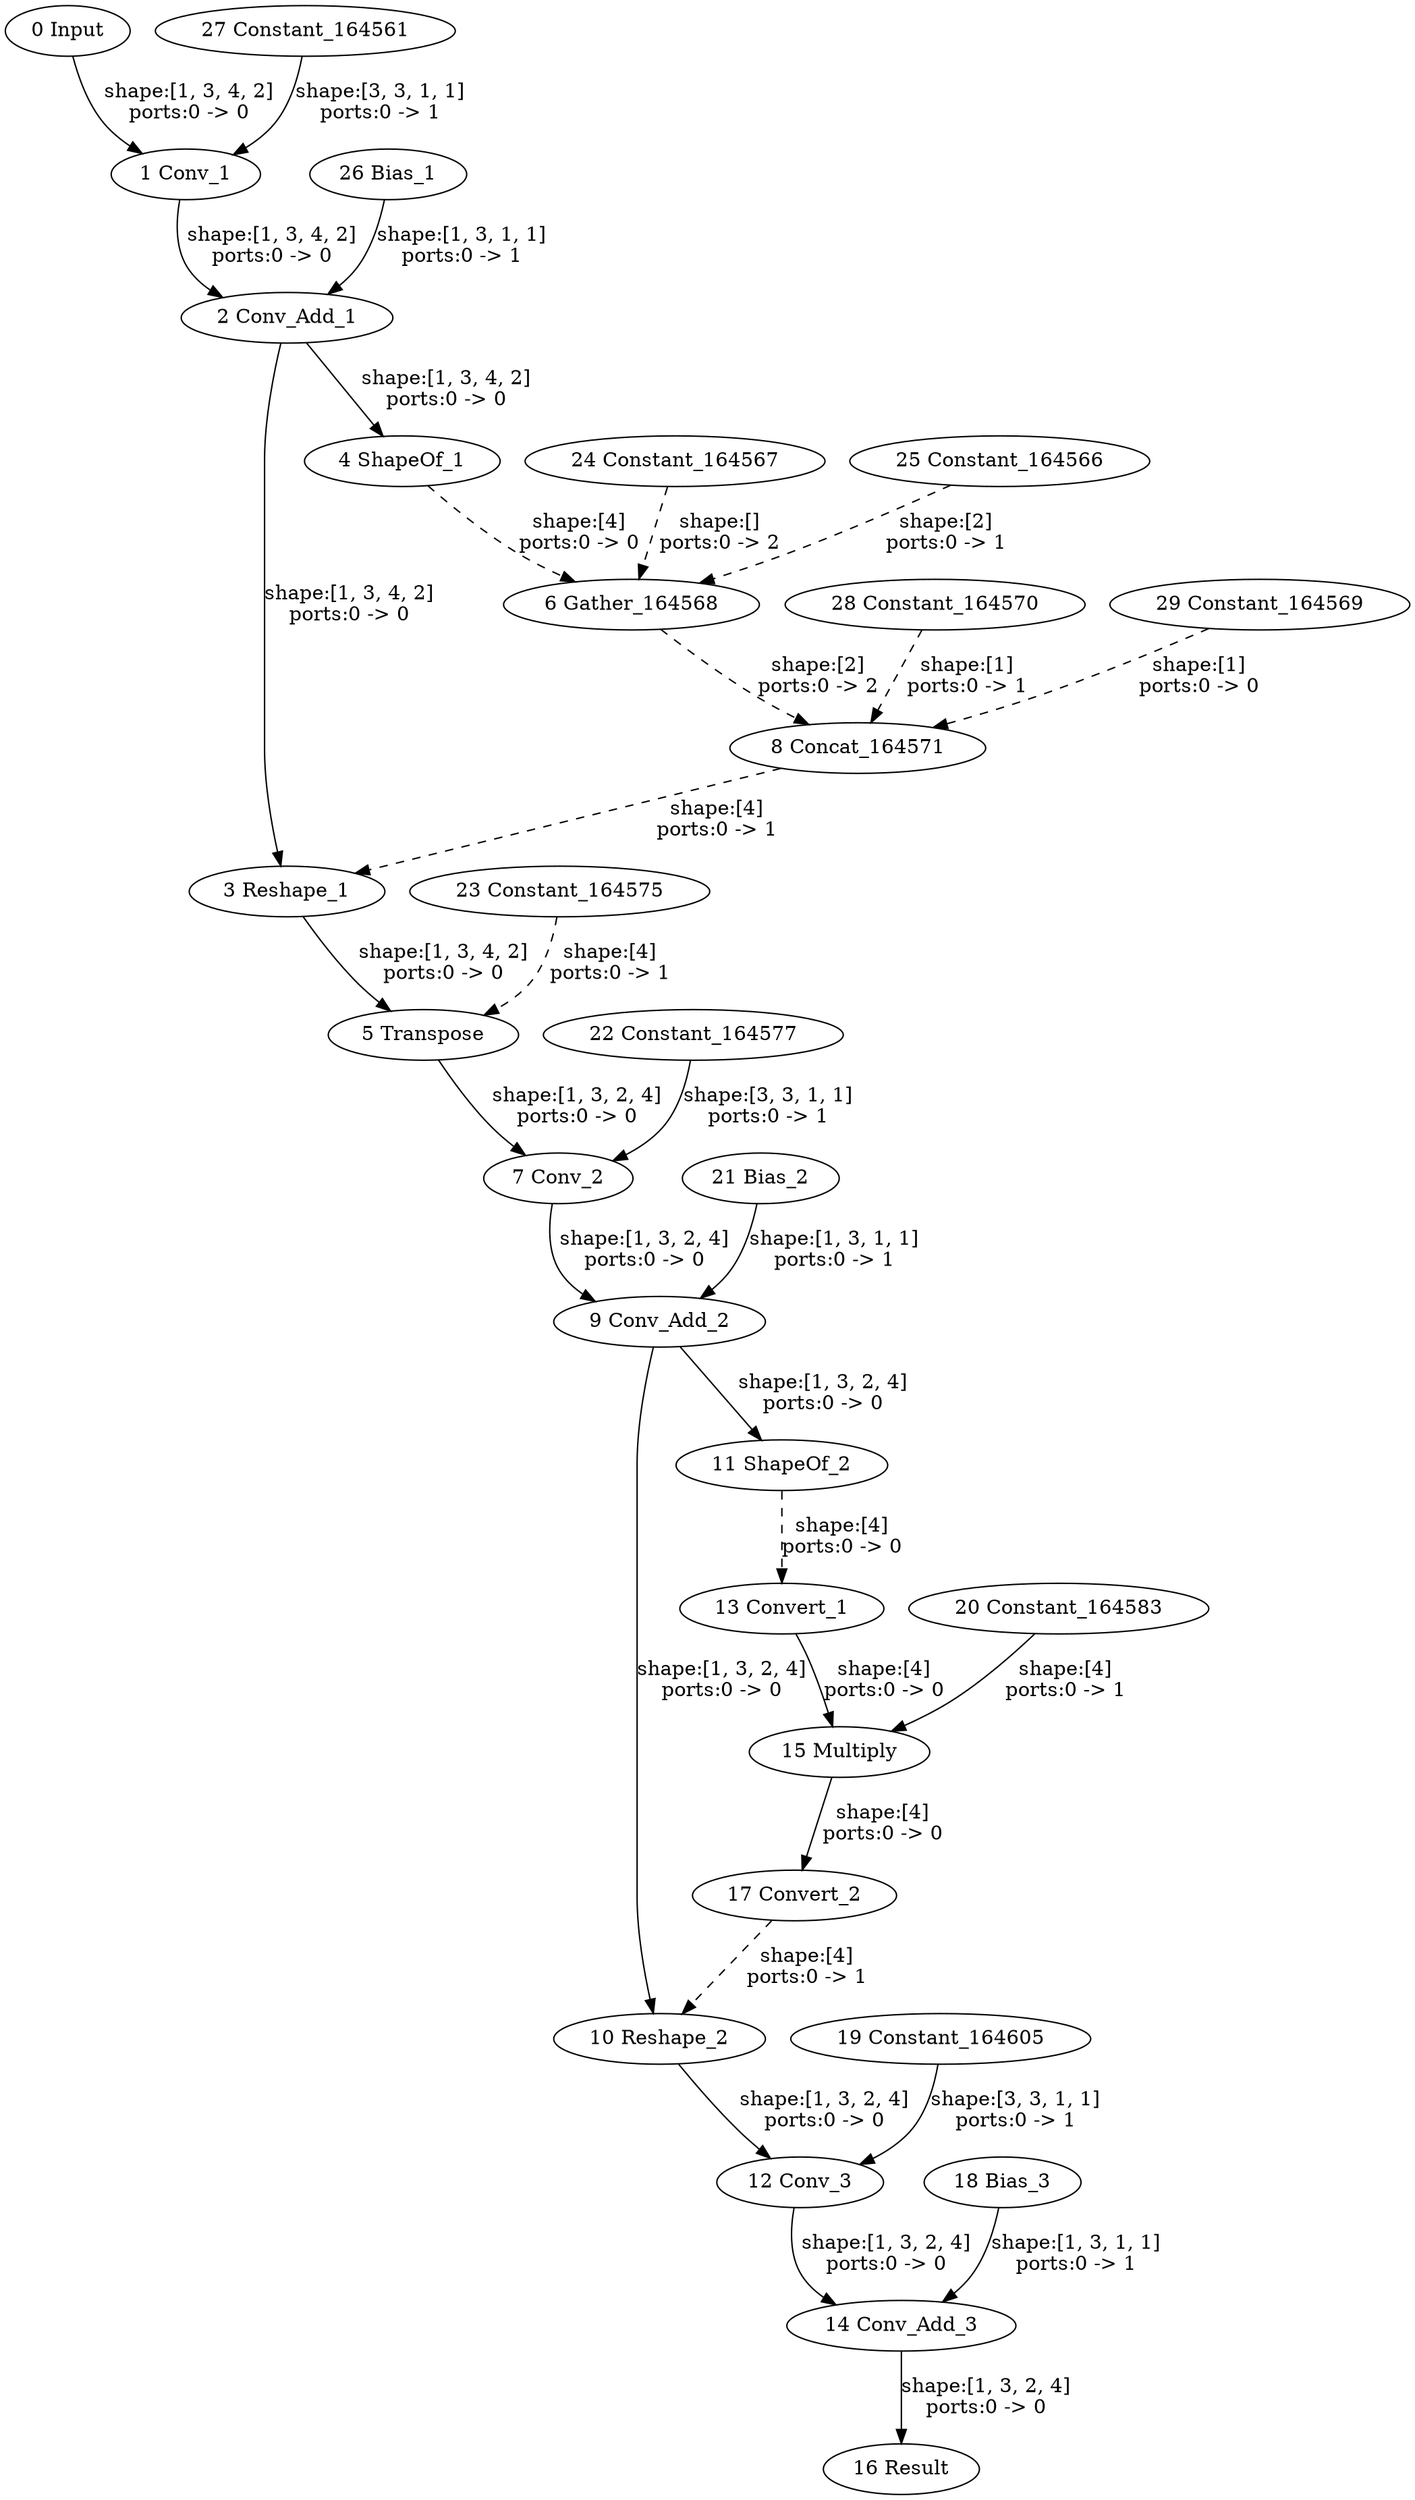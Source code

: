 strict digraph  {
"0 Input" [id=0, type=Parameter];
"1 Conv_1" [id=1, type=Convolution];
"2 Conv_Add_1" [id=2, type=Add];
"3 Reshape_1" [id=3, type=Reshape];
"4 ShapeOf_1" [id=4, type=ShapeOf];
"5 Transpose" [id=5, type=Transpose];
"6 Gather_164568" [id=6, type=Gather];
"7 Conv_2" [id=7, type=Convolution];
"8 Concat_164571" [id=8, type=Concat];
"9 Conv_Add_2" [id=9, type=Add];
"10 Reshape_2" [id=10, type=Reshape];
"11 ShapeOf_2" [id=11, type=ShapeOf];
"12 Conv_3" [id=12, type=Convolution];
"13 Convert_1" [id=13, type=Convert];
"14 Conv_Add_3" [id=14, type=Add];
"15 Multiply" [id=15, type=Multiply];
"16 Result" [id=16, type=Result];
"17 Convert_2" [id=17, type=Convert];
"18 Bias_3" [id=18, type=Constant];
"19 Constant_164605" [id=19, type=Constant];
"20 Constant_164583" [id=20, type=Constant];
"21 Bias_2" [id=21, type=Constant];
"22 Constant_164577" [id=22, type=Constant];
"23 Constant_164575" [id=23, type=Constant];
"24 Constant_164567" [id=24, type=Constant];
"25 Constant_164566" [id=25, type=Constant];
"26 Bias_1" [id=26, type=Constant];
"27 Constant_164561" [id=27, type=Constant];
"28 Constant_164570" [id=28, type=Constant];
"29 Constant_164569" [id=29, type=Constant];
"0 Input" -> "1 Conv_1"  [label="shape:[1, 3, 4, 2]\nports:0 -> 0", style=solid];
"1 Conv_1" -> "2 Conv_Add_1"  [label="shape:[1, 3, 4, 2]\nports:0 -> 0", style=solid];
"2 Conv_Add_1" -> "3 Reshape_1"  [label="shape:[1, 3, 4, 2]\nports:0 -> 0", style=solid];
"2 Conv_Add_1" -> "4 ShapeOf_1"  [label="shape:[1, 3, 4, 2]\nports:0 -> 0", style=solid];
"3 Reshape_1" -> "5 Transpose"  [label="shape:[1, 3, 4, 2]\nports:0 -> 0", style=solid];
"4 ShapeOf_1" -> "6 Gather_164568"  [label="shape:[4]\nports:0 -> 0", style=dashed];
"5 Transpose" -> "7 Conv_2"  [label="shape:[1, 3, 2, 4]\nports:0 -> 0", style=solid];
"6 Gather_164568" -> "8 Concat_164571"  [label="shape:[2]\nports:0 -> 2", style=dashed];
"7 Conv_2" -> "9 Conv_Add_2"  [label="shape:[1, 3, 2, 4]\nports:0 -> 0", style=solid];
"8 Concat_164571" -> "3 Reshape_1"  [label="shape:[4]\nports:0 -> 1", style=dashed];
"9 Conv_Add_2" -> "10 Reshape_2"  [label="shape:[1, 3, 2, 4]\nports:0 -> 0", style=solid];
"9 Conv_Add_2" -> "11 ShapeOf_2"  [label="shape:[1, 3, 2, 4]\nports:0 -> 0", style=solid];
"10 Reshape_2" -> "12 Conv_3"  [label="shape:[1, 3, 2, 4]\nports:0 -> 0", style=solid];
"11 ShapeOf_2" -> "13 Convert_1"  [label="shape:[4]\nports:0 -> 0", style=dashed];
"12 Conv_3" -> "14 Conv_Add_3"  [label="shape:[1, 3, 2, 4]\nports:0 -> 0", style=solid];
"13 Convert_1" -> "15 Multiply"  [label="shape:[4]\nports:0 -> 0", style=solid];
"14 Conv_Add_3" -> "16 Result"  [label="shape:[1, 3, 2, 4]\nports:0 -> 0", style=solid];
"15 Multiply" -> "17 Convert_2"  [label="shape:[4]\nports:0 -> 0", style=solid];
"17 Convert_2" -> "10 Reshape_2"  [label="shape:[4]\nports:0 -> 1", style=dashed];
"18 Bias_3" -> "14 Conv_Add_3"  [label="shape:[1, 3, 1, 1]\nports:0 -> 1", style=solid];
"19 Constant_164605" -> "12 Conv_3"  [label="shape:[3, 3, 1, 1]\nports:0 -> 1", style=solid];
"20 Constant_164583" -> "15 Multiply"  [label="shape:[4]\nports:0 -> 1", style=solid];
"21 Bias_2" -> "9 Conv_Add_2"  [label="shape:[1, 3, 1, 1]\nports:0 -> 1", style=solid];
"22 Constant_164577" -> "7 Conv_2"  [label="shape:[3, 3, 1, 1]\nports:0 -> 1", style=solid];
"23 Constant_164575" -> "5 Transpose"  [label="shape:[4]\nports:0 -> 1", style=dashed];
"24 Constant_164567" -> "6 Gather_164568"  [label="shape:[]\nports:0 -> 2", style=dashed];
"25 Constant_164566" -> "6 Gather_164568"  [label="shape:[2]\nports:0 -> 1", style=dashed];
"26 Bias_1" -> "2 Conv_Add_1"  [label="shape:[1, 3, 1, 1]\nports:0 -> 1", style=solid];
"27 Constant_164561" -> "1 Conv_1"  [label="shape:[3, 3, 1, 1]\nports:0 -> 1", style=solid];
"28 Constant_164570" -> "8 Concat_164571"  [label="shape:[1]\nports:0 -> 1", style=dashed];
"29 Constant_164569" -> "8 Concat_164571"  [label="shape:[1]\nports:0 -> 0", style=dashed];
}
